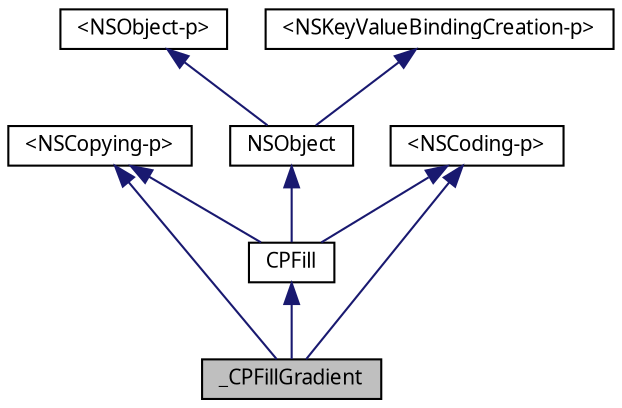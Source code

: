 digraph G
{
  bgcolor="transparent";
  edge [fontname="Lucinda Grande",fontsize="10",labelfontname="Lucinda Grande",labelfontsize="10"];
  node [fontname="Lucinda Grande",fontsize="10",shape=record];
  Node1 [label="_CPFillGradient",height=0.2,width=0.4,color="black", fillcolor="grey75", style="filled" fontcolor="black"];
  Node2 -> Node1 [dir=back,color="midnightblue",fontsize="10",style="solid",fontname="Lucinda Grande"];
  Node2 [label="CPFill",height=0.2,width=0.4,color="black",URL="$interface_c_p_fill.html",tooltip="Draws area fills."];
  Node3 -> Node2 [dir=back,color="midnightblue",fontsize="10",style="solid",fontname="Lucinda Grande"];
  Node3 [label="NSObject",height=0.2,width=0.4,color="black",URL="doxygen-cocoa-tags.xml$http://developer.apple.com/documentation/Cocoa/Reference/Foundation/Classes/NSObject_Class/Reference/Reference.html"];
  Node4 -> Node3 [dir=back,color="midnightblue",fontsize="10",style="solid",fontname="Lucinda Grande"];
  Node4 [label="\<NSObject-p\>",height=0.2,width=0.4,color="black",URL="doxygen-cocoa-tags.xml$http://developer.apple.com/documentation/Cocoa/Reference/Foundation/Protocols/NSObject_Protocol/Reference/NSObject.html"];
  Node5 -> Node3 [dir=back,color="midnightblue",fontsize="10",style="solid",fontname="Lucinda Grande"];
  Node5 [label="\<NSKeyValueBindingCreation-p\>",height=0.2,width=0.4,color="black",URL="doxygen-cocoa-tags.xml$http://developer.apple.com/documentation/Cocoa/Reference/ApplicationKit/Protocols/NSKeyValueBindingCreation_Protocol/Reference/Reference.html"];
  Node6 -> Node2 [dir=back,color="midnightblue",fontsize="10",style="solid",fontname="Lucinda Grande"];
  Node6 [label="\<NSCopying-p\>",height=0.2,width=0.4,color="black",URL="doxygen-cocoa-tags.xml$http://developer.apple.com/documentation/Cocoa/Reference/Foundation/Protocols/NSCopying_Protocol/Reference/Reference.html"];
  Node7 -> Node2 [dir=back,color="midnightblue",fontsize="10",style="solid",fontname="Lucinda Grande"];
  Node7 [label="\<NSCoding-p\>",height=0.2,width=0.4,color="black",URL="doxygen-cocoa-tags.xml$http://developer.apple.com/documentation/Cocoa/Reference/Foundation/Protocols/NSCoding_Protocol/Reference/Reference.html"];
  Node6 -> Node1 [dir=back,color="midnightblue",fontsize="10",style="solid",fontname="Lucinda Grande"];
  Node7 -> Node1 [dir=back,color="midnightblue",fontsize="10",style="solid",fontname="Lucinda Grande"];
}
